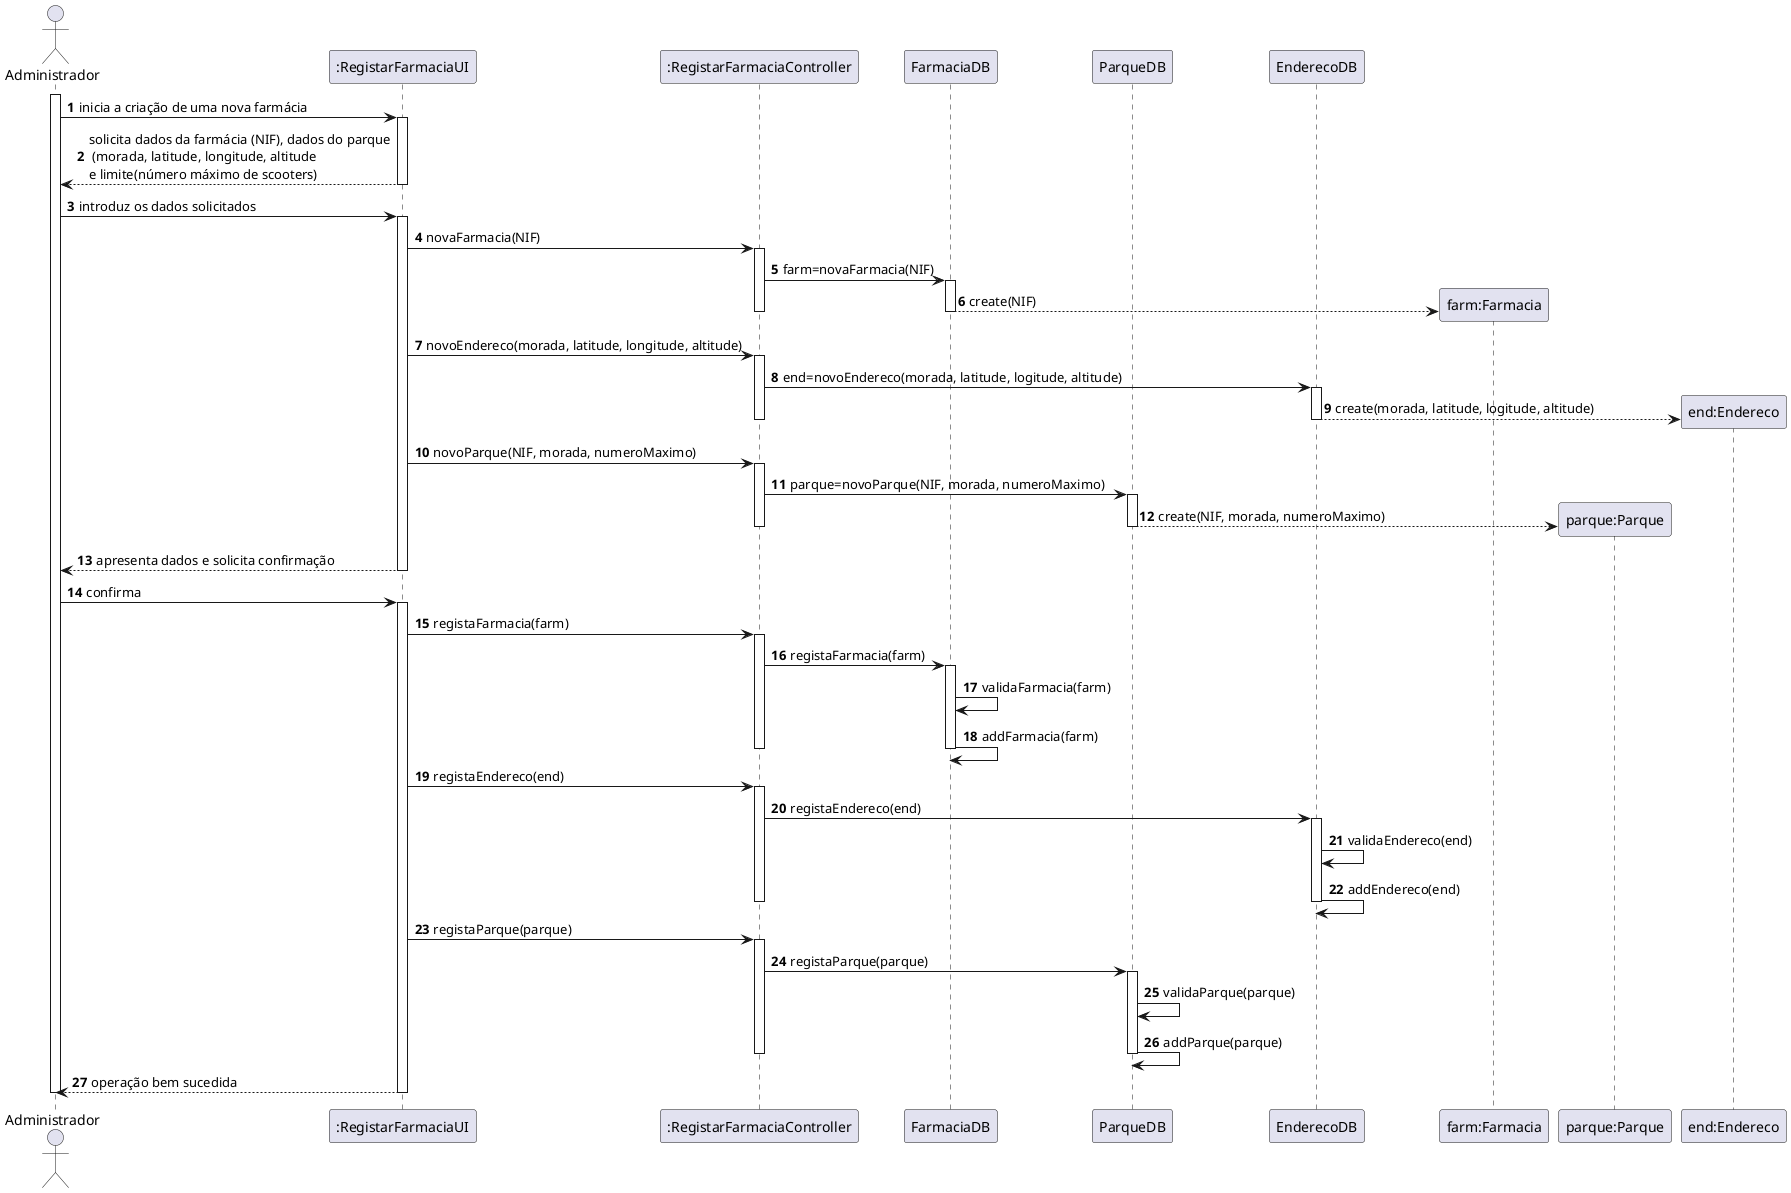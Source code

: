 @startuml
autonumber
actor "Administrador" as ADM

participant ":RegistarFarmaciaUI" as UI
participant ":RegistarFarmaciaController" as CTRL
participant "FarmaciaDB" as DB
participant "ParqueDB" as PDB
participant "EnderecoDB" as EDB
participant "farm:Farmacia" as FARMACIA
participant "parque:Parque" as PQ
participant "end:Endereco" as END

activate ADM
ADM -> UI : inicia a criação de uma nova farmácia
activate UI
UI --> ADM : solicita dados da farmácia (NIF), dados do parque\n (morada, latitude, longitude, altitude \ne limite(número máximo de scooters)
deactivate UI

ADM -> UI : introduz os dados solicitados
activate UI
UI -> CTRL : novaFarmacia(NIF)
activate CTRL

CTRL -> DB: farm=novaFarmacia(NIF)
activate DB
DB --> FARMACIA ** : create(NIF)
deactivate DB
deactivate CTRL

UI -> CTRL : novoEndereco(morada, latitude, longitude, altitude)
activate CTRL
CTRL -> EDB: end=novoEndereco(morada, latitude, logitude, altitude)
activate EDB
EDB --> END ** : create(morada, latitude, logitude, altitude)
deactivate EDB
deactivate CTRL

UI -> CTRL : novoParque(NIF, morada, numeroMaximo)
activate CTRL
CTRL -> PDB: parque=novoParque(NIF, morada, numeroMaximo)
activate PDB
PDB --> PQ ** : create(NIF, morada, numeroMaximo)
deactivate PDB

deactivate CTRL
UI --> ADM : apresenta dados e solicita confirmação
deactivate UI

ADM -> UI : confirma
activate UI

UI -> CTRL: registaFarmacia(farm)
activate CTRL
CTRL ->DB: registaFarmacia(farm)
activate DB
DB -> DB: validaFarmacia(farm)
DB -> DB: addFarmacia(farm)

deactivate DB
deactivate CTRL

UI -> CTRL: registaEndereco(end)
activate CTRL
CTRL ->EDB: registaEndereco(end)
activate EDB
EDB -> EDB: validaEndereco(end)
EDB -> EDB: addEndereco(end)

deactivate EDB
deactivate CTRL

UI -> CTRL: registaParque(parque)
activate CTRL
CTRL ->PDB: registaParque(parque)
activate PDB
PDB -> PDB: validaParque(parque)
PDB -> PDB: addParque(parque)

deactivate PDB
deactivate CTRL

UI --> ADM : operação bem sucedida
deactivate UI

deactivate ADM

@enduml
